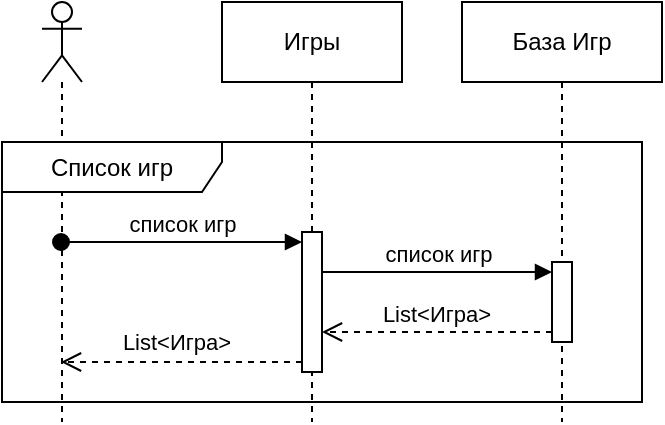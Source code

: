 <mxfile version="27.0.9">
  <diagram name="Страница — 1" id="D18LKh41Wgea9K1TwBnQ">
    <mxGraphModel dx="1426" dy="841" grid="1" gridSize="10" guides="1" tooltips="1" connect="1" arrows="1" fold="1" page="1" pageScale="1" pageWidth="827" pageHeight="1169" math="0" shadow="0">
      <root>
        <mxCell id="0" />
        <mxCell id="1" parent="0" />
        <mxCell id="nAO25f1Qk9LxeRijGTnY-1" value="" style="shape=umlLifeline;perimeter=lifelinePerimeter;whiteSpace=wrap;html=1;container=1;dropTarget=0;collapsible=0;recursiveResize=0;outlineConnect=0;portConstraint=eastwest;newEdgeStyle={&quot;curved&quot;:0,&quot;rounded&quot;:0};participant=umlActor;" parent="1" vertex="1">
          <mxGeometry x="30" y="40" width="20" height="210" as="geometry" />
        </mxCell>
        <mxCell id="nAO25f1Qk9LxeRijGTnY-2" value="Игры" style="shape=umlLifeline;perimeter=lifelinePerimeter;whiteSpace=wrap;html=1;container=1;dropTarget=0;collapsible=0;recursiveResize=0;outlineConnect=0;portConstraint=eastwest;newEdgeStyle={&quot;curved&quot;:0,&quot;rounded&quot;:0};" parent="1" vertex="1">
          <mxGeometry x="120" y="40" width="90" height="210" as="geometry" />
        </mxCell>
        <mxCell id="nAO25f1Qk9LxeRijGTnY-4" value="База Игр" style="shape=umlLifeline;perimeter=lifelinePerimeter;whiteSpace=wrap;html=1;container=1;dropTarget=0;collapsible=0;recursiveResize=0;outlineConnect=0;portConstraint=eastwest;newEdgeStyle={&quot;curved&quot;:0,&quot;rounded&quot;:0};" parent="1" vertex="1">
          <mxGeometry x="240" y="40" width="100" height="210" as="geometry" />
        </mxCell>
        <mxCell id="nAO25f1Qk9LxeRijGTnY-20" value="" style="html=1;points=[[0,0,0,0,5],[0,1,0,0,-5],[1,0,0,0,5],[1,1,0,0,-5]];perimeter=orthogonalPerimeter;outlineConnect=0;targetShapes=umlLifeline;portConstraint=eastwest;newEdgeStyle={&quot;curved&quot;:0,&quot;rounded&quot;:0};" parent="nAO25f1Qk9LxeRijGTnY-4" vertex="1">
          <mxGeometry x="-80" y="115" width="10" height="70" as="geometry" />
        </mxCell>
        <mxCell id="nAO25f1Qk9LxeRijGTnY-27" value="Список игр" style="shape=umlFrame;whiteSpace=wrap;html=1;pointerEvents=0;width=110;height=25;" parent="nAO25f1Qk9LxeRijGTnY-4" vertex="1">
          <mxGeometry x="-230" y="70" width="320" height="130" as="geometry" />
        </mxCell>
        <mxCell id="nAO25f1Qk9LxeRijGTnY-21" value="список игр" style="html=1;verticalAlign=bottom;startArrow=oval;endArrow=block;startSize=8;curved=0;rounded=0;entryX=0;entryY=0;entryDx=0;entryDy=5;" parent="nAO25f1Qk9LxeRijGTnY-4" target="nAO25f1Qk9LxeRijGTnY-20" edge="1">
          <mxGeometry relative="1" as="geometry">
            <mxPoint x="-200.5" y="120" as="sourcePoint" />
          </mxGeometry>
        </mxCell>
        <mxCell id="nAO25f1Qk9LxeRijGTnY-25" value="" style="html=1;verticalAlign=bottom;endArrow=open;dashed=1;endSize=8;curved=0;rounded=0;exitX=0;exitY=1;exitDx=0;exitDy=-5;exitPerimeter=0;" parent="nAO25f1Qk9LxeRijGTnY-4" source="nAO25f1Qk9LxeRijGTnY-20" edge="1">
          <mxGeometry relative="1" as="geometry">
            <mxPoint x="-100" y="190" as="sourcePoint" />
            <mxPoint x="-200.5" y="180" as="targetPoint" />
          </mxGeometry>
        </mxCell>
        <mxCell id="FpiMgxBBIRzOYN06xMBi-3" value="List&amp;lt;Игра&amp;gt;" style="edgeLabel;html=1;align=center;verticalAlign=middle;resizable=0;points=[];" parent="nAO25f1Qk9LxeRijGTnY-25" vertex="1" connectable="0">
          <mxGeometry x="0.046" y="-7" relative="1" as="geometry">
            <mxPoint y="-3" as="offset" />
          </mxGeometry>
        </mxCell>
        <mxCell id="nAO25f1Qk9LxeRijGTnY-22" value="" style="html=1;points=[[0,0,0,0,5],[0,1,0,0,-5],[1,0,0,0,5],[1,1,0,0,-5]];perimeter=orthogonalPerimeter;outlineConnect=0;targetShapes=umlLifeline;portConstraint=eastwest;newEdgeStyle={&quot;curved&quot;:0,&quot;rounded&quot;:0};" parent="nAO25f1Qk9LxeRijGTnY-4" vertex="1">
          <mxGeometry x="45" y="130" width="10" height="40" as="geometry" />
        </mxCell>
        <mxCell id="nAO25f1Qk9LxeRijGTnY-23" value="список игр" style="html=1;verticalAlign=bottom;endArrow=block;curved=0;rounded=0;entryX=0;entryY=0;entryDx=0;entryDy=5;" parent="nAO25f1Qk9LxeRijGTnY-4" source="nAO25f1Qk9LxeRijGTnY-20" target="nAO25f1Qk9LxeRijGTnY-22" edge="1">
          <mxGeometry relative="1" as="geometry">
            <mxPoint x="-15" y="135" as="sourcePoint" />
            <mxPoint as="offset" />
          </mxGeometry>
        </mxCell>
        <mxCell id="nAO25f1Qk9LxeRijGTnY-24" value="List&amp;lt;Игра&amp;gt;" style="html=1;verticalAlign=bottom;endArrow=open;dashed=1;endSize=8;curved=0;rounded=0;exitX=0;exitY=1;exitDx=0;exitDy=-5;" parent="nAO25f1Qk9LxeRijGTnY-4" source="nAO25f1Qk9LxeRijGTnY-22" target="nAO25f1Qk9LxeRijGTnY-20" edge="1">
          <mxGeometry x="0.009" relative="1" as="geometry">
            <mxPoint x="-15" y="205" as="targetPoint" />
            <mxPoint as="offset" />
          </mxGeometry>
        </mxCell>
      </root>
    </mxGraphModel>
  </diagram>
</mxfile>
